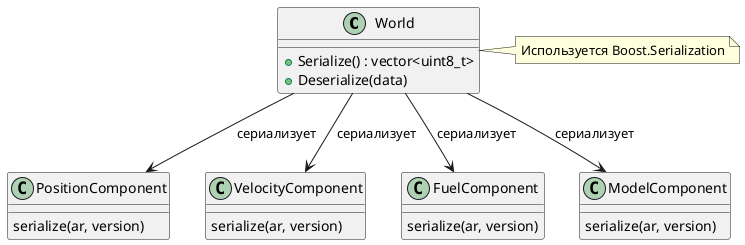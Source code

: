 @startuml
class World {
    +Serialize() : vector<uint8_t>
    +Deserialize(data)
}

class PositionComponent {
    serialize(ar, version)
}

class VelocityComponent {
    serialize(ar, version)
}

class FuelComponent {
    serialize(ar, version)
}

class ModelComponent {
    serialize(ar, version)
}

World --> PositionComponent : сериализует
World --> VelocityComponent : сериализует
World --> FuelComponent : сериализует
World --> ModelComponent : сериализует

note right of World
  Используется Boost.Serialization
end note
@enduml